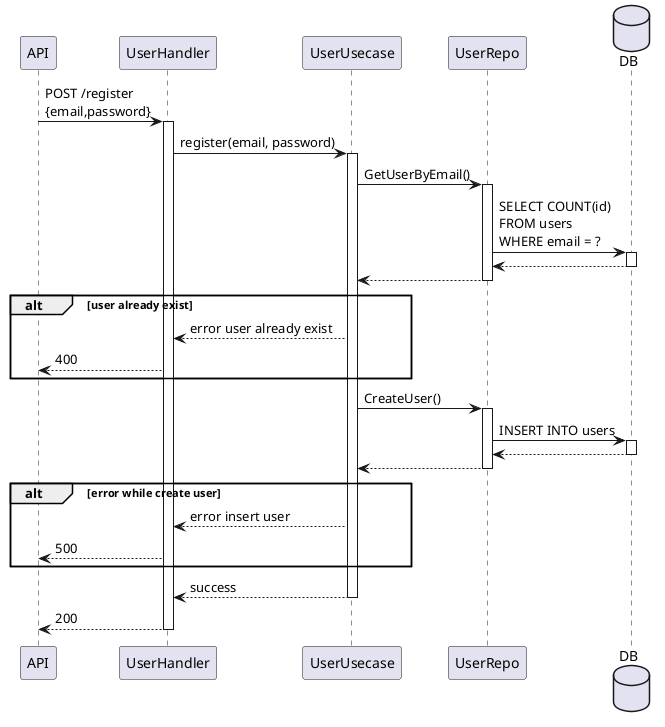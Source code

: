 @startuml register

API -> UserHandler: POST /register\n{email,password}
activate UserHandler
UserHandler -> UserUsecase: register(email, password)
activate UserUsecase
UserUsecase -> UserRepo: GetUserByEmail()
activate UserRepo
database DB
UserRepo -> DB:SELECT COUNT(id)\nFROM users\nWHERE email = ?
activate DB
UserRepo <-- DB
deactivate DB
UserUsecase <-- UserRepo
deactivate UserRepo
alt user already exist
UserHandler <-- UserUsecase: error user already exist
API <-- UserHandler: 400
end
UserUsecase -> UserRepo:CreateUser()
activate UserRepo
UserRepo -> DB:INSERT INTO users
activate DB
UserRepo <-- DB
deactivate DB
UserUsecase <-- UserRepo
deactivate UserRepo
alt error while create user
UserHandler <-- UserUsecase:error insert user
API <-- UserHandler:500
end
UserHandler <-- UserUsecase:success
deactivate UserUsecase
API <-- UserHandler:200
deactivate UserHandler

@enduml